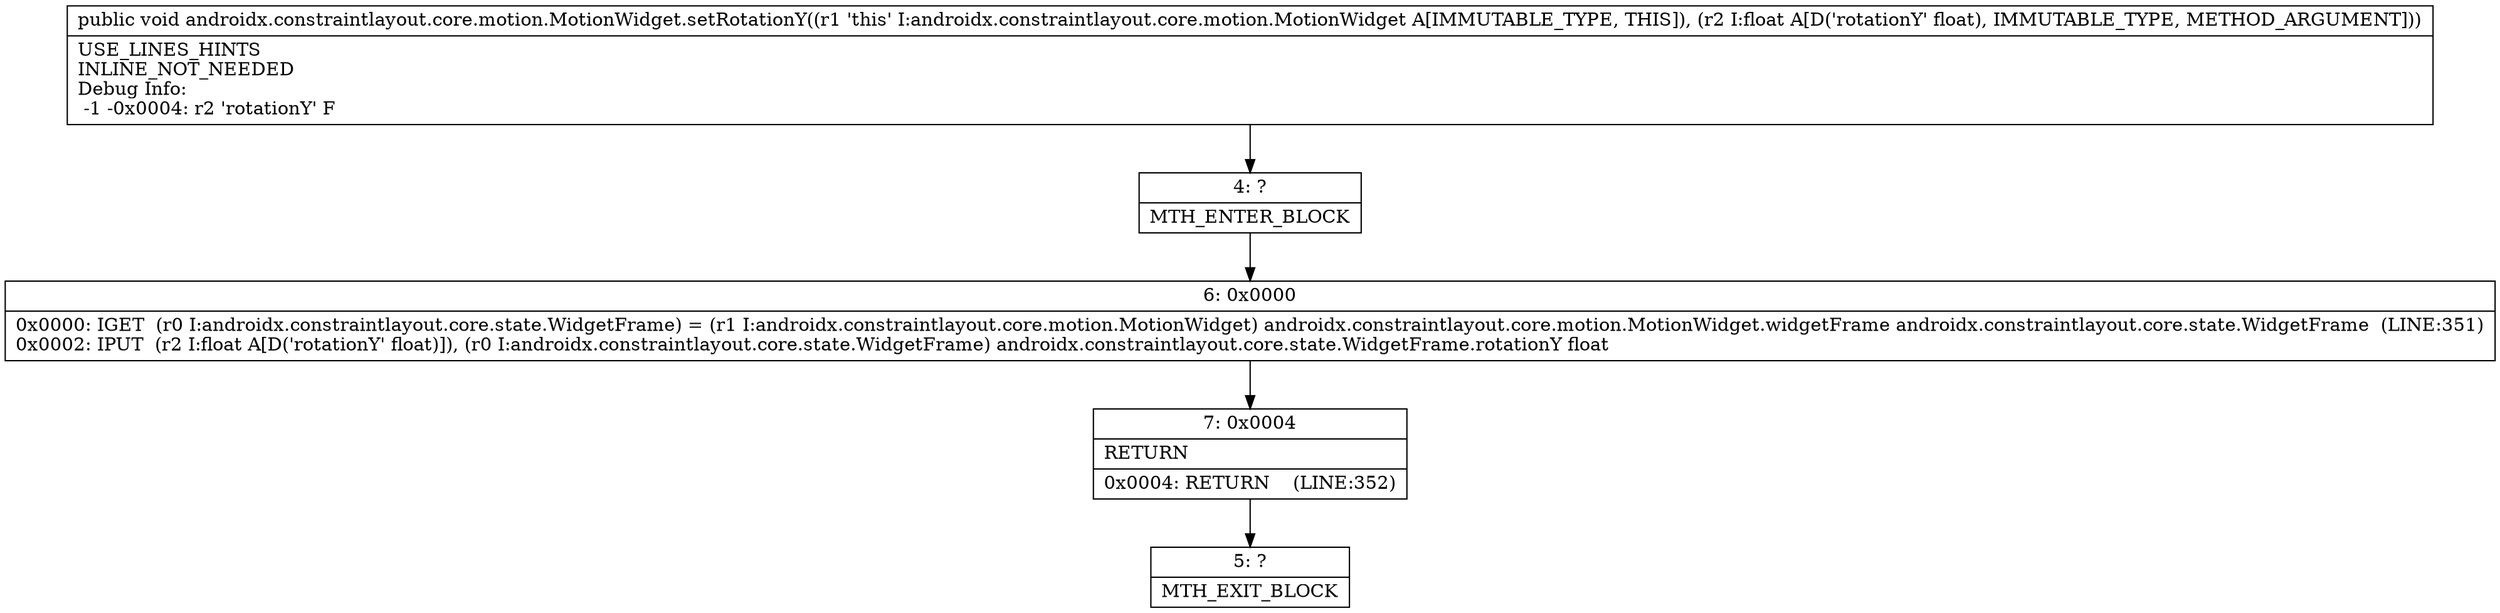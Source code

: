 digraph "CFG forandroidx.constraintlayout.core.motion.MotionWidget.setRotationY(F)V" {
Node_4 [shape=record,label="{4\:\ ?|MTH_ENTER_BLOCK\l}"];
Node_6 [shape=record,label="{6\:\ 0x0000|0x0000: IGET  (r0 I:androidx.constraintlayout.core.state.WidgetFrame) = (r1 I:androidx.constraintlayout.core.motion.MotionWidget) androidx.constraintlayout.core.motion.MotionWidget.widgetFrame androidx.constraintlayout.core.state.WidgetFrame  (LINE:351)\l0x0002: IPUT  (r2 I:float A[D('rotationY' float)]), (r0 I:androidx.constraintlayout.core.state.WidgetFrame) androidx.constraintlayout.core.state.WidgetFrame.rotationY float \l}"];
Node_7 [shape=record,label="{7\:\ 0x0004|RETURN\l|0x0004: RETURN    (LINE:352)\l}"];
Node_5 [shape=record,label="{5\:\ ?|MTH_EXIT_BLOCK\l}"];
MethodNode[shape=record,label="{public void androidx.constraintlayout.core.motion.MotionWidget.setRotationY((r1 'this' I:androidx.constraintlayout.core.motion.MotionWidget A[IMMUTABLE_TYPE, THIS]), (r2 I:float A[D('rotationY' float), IMMUTABLE_TYPE, METHOD_ARGUMENT]))  | USE_LINES_HINTS\lINLINE_NOT_NEEDED\lDebug Info:\l  \-1 \-0x0004: r2 'rotationY' F\l}"];
MethodNode -> Node_4;Node_4 -> Node_6;
Node_6 -> Node_7;
Node_7 -> Node_5;
}


